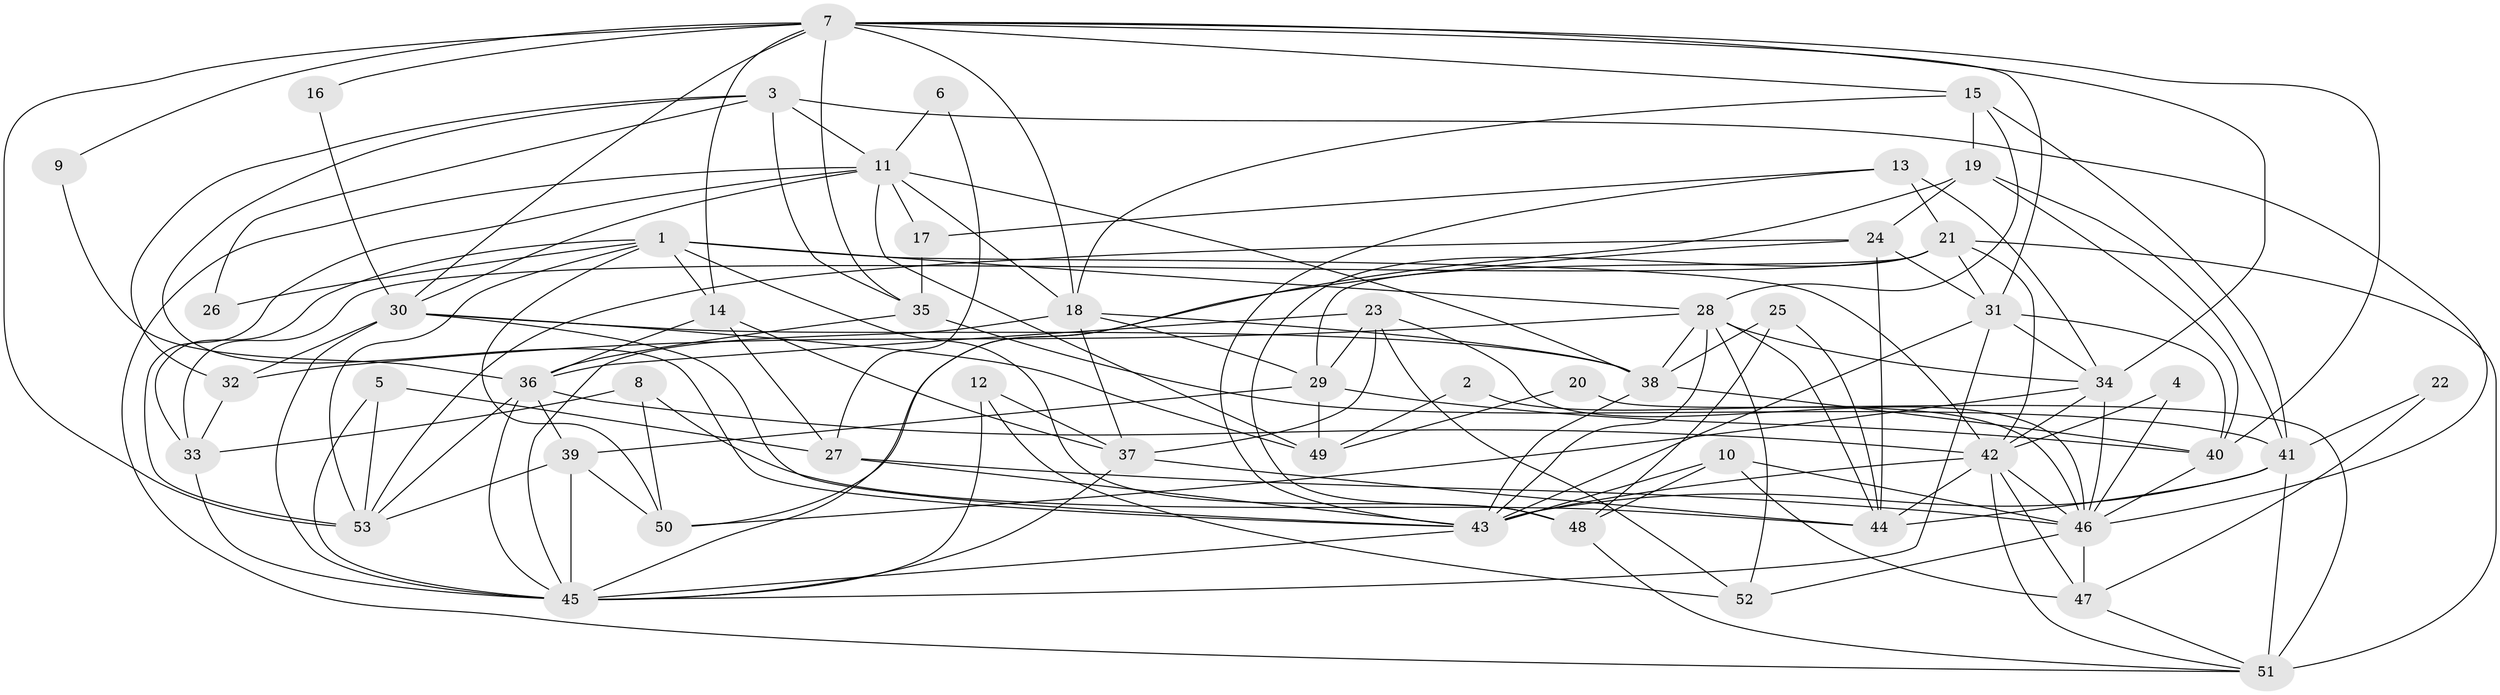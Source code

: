 // original degree distribution, {2: 0.1619047619047619, 7: 0.02857142857142857, 4: 0.24761904761904763, 5: 0.19047619047619047, 3: 0.23809523809523808, 8: 0.009523809523809525, 6: 0.12380952380952381}
// Generated by graph-tools (version 1.1) at 2025/26/03/09/25 03:26:14]
// undirected, 53 vertices, 147 edges
graph export_dot {
graph [start="1"]
  node [color=gray90,style=filled];
  1;
  2;
  3;
  4;
  5;
  6;
  7;
  8;
  9;
  10;
  11;
  12;
  13;
  14;
  15;
  16;
  17;
  18;
  19;
  20;
  21;
  22;
  23;
  24;
  25;
  26;
  27;
  28;
  29;
  30;
  31;
  32;
  33;
  34;
  35;
  36;
  37;
  38;
  39;
  40;
  41;
  42;
  43;
  44;
  45;
  46;
  47;
  48;
  49;
  50;
  51;
  52;
  53;
  1 -- 14 [weight=1.0];
  1 -- 26 [weight=1.0];
  1 -- 28 [weight=1.0];
  1 -- 33 [weight=1.0];
  1 -- 42 [weight=2.0];
  1 -- 48 [weight=1.0];
  1 -- 50 [weight=1.0];
  1 -- 53 [weight=1.0];
  2 -- 46 [weight=1.0];
  2 -- 49 [weight=1.0];
  3 -- 11 [weight=1.0];
  3 -- 26 [weight=1.0];
  3 -- 32 [weight=1.0];
  3 -- 35 [weight=1.0];
  3 -- 43 [weight=1.0];
  3 -- 46 [weight=1.0];
  4 -- 42 [weight=1.0];
  4 -- 46 [weight=1.0];
  5 -- 27 [weight=1.0];
  5 -- 45 [weight=1.0];
  5 -- 53 [weight=1.0];
  6 -- 11 [weight=1.0];
  6 -- 27 [weight=1.0];
  7 -- 9 [weight=1.0];
  7 -- 14 [weight=1.0];
  7 -- 15 [weight=1.0];
  7 -- 16 [weight=1.0];
  7 -- 18 [weight=1.0];
  7 -- 30 [weight=1.0];
  7 -- 31 [weight=1.0];
  7 -- 34 [weight=1.0];
  7 -- 35 [weight=1.0];
  7 -- 40 [weight=1.0];
  7 -- 53 [weight=1.0];
  8 -- 33 [weight=1.0];
  8 -- 44 [weight=1.0];
  8 -- 50 [weight=1.0];
  9 -- 36 [weight=1.0];
  10 -- 43 [weight=1.0];
  10 -- 46 [weight=1.0];
  10 -- 47 [weight=1.0];
  10 -- 48 [weight=2.0];
  11 -- 17 [weight=1.0];
  11 -- 18 [weight=1.0];
  11 -- 30 [weight=1.0];
  11 -- 38 [weight=1.0];
  11 -- 49 [weight=1.0];
  11 -- 51 [weight=1.0];
  11 -- 53 [weight=1.0];
  12 -- 37 [weight=1.0];
  12 -- 45 [weight=1.0];
  12 -- 52 [weight=1.0];
  13 -- 17 [weight=1.0];
  13 -- 21 [weight=1.0];
  13 -- 34 [weight=2.0];
  13 -- 43 [weight=1.0];
  14 -- 27 [weight=1.0];
  14 -- 36 [weight=1.0];
  14 -- 37 [weight=1.0];
  15 -- 18 [weight=1.0];
  15 -- 19 [weight=1.0];
  15 -- 28 [weight=1.0];
  15 -- 41 [weight=1.0];
  16 -- 30 [weight=1.0];
  17 -- 35 [weight=1.0];
  18 -- 29 [weight=1.0];
  18 -- 37 [weight=1.0];
  18 -- 38 [weight=1.0];
  18 -- 45 [weight=1.0];
  19 -- 24 [weight=1.0];
  19 -- 40 [weight=1.0];
  19 -- 41 [weight=1.0];
  19 -- 45 [weight=1.0];
  20 -- 49 [weight=1.0];
  20 -- 51 [weight=2.0];
  21 -- 29 [weight=1.0];
  21 -- 31 [weight=1.0];
  21 -- 33 [weight=1.0];
  21 -- 42 [weight=1.0];
  21 -- 48 [weight=1.0];
  21 -- 51 [weight=1.0];
  22 -- 41 [weight=1.0];
  22 -- 47 [weight=1.0];
  23 -- 29 [weight=1.0];
  23 -- 36 [weight=2.0];
  23 -- 37 [weight=1.0];
  23 -- 46 [weight=1.0];
  23 -- 52 [weight=1.0];
  24 -- 31 [weight=1.0];
  24 -- 44 [weight=1.0];
  24 -- 50 [weight=1.0];
  24 -- 53 [weight=1.0];
  25 -- 38 [weight=1.0];
  25 -- 44 [weight=1.0];
  25 -- 48 [weight=1.0];
  27 -- 43 [weight=1.0];
  27 -- 46 [weight=1.0];
  28 -- 32 [weight=1.0];
  28 -- 34 [weight=1.0];
  28 -- 38 [weight=1.0];
  28 -- 43 [weight=1.0];
  28 -- 44 [weight=1.0];
  28 -- 52 [weight=1.0];
  29 -- 39 [weight=1.0];
  29 -- 40 [weight=1.0];
  29 -- 49 [weight=1.0];
  30 -- 32 [weight=1.0];
  30 -- 38 [weight=1.0];
  30 -- 43 [weight=2.0];
  30 -- 45 [weight=1.0];
  30 -- 49 [weight=1.0];
  31 -- 34 [weight=1.0];
  31 -- 40 [weight=1.0];
  31 -- 43 [weight=1.0];
  31 -- 45 [weight=1.0];
  32 -- 33 [weight=1.0];
  33 -- 45 [weight=1.0];
  34 -- 42 [weight=1.0];
  34 -- 46 [weight=1.0];
  34 -- 50 [weight=1.0];
  35 -- 36 [weight=1.0];
  35 -- 41 [weight=1.0];
  36 -- 39 [weight=1.0];
  36 -- 42 [weight=1.0];
  36 -- 45 [weight=1.0];
  36 -- 53 [weight=1.0];
  37 -- 44 [weight=1.0];
  37 -- 45 [weight=1.0];
  38 -- 40 [weight=1.0];
  38 -- 43 [weight=1.0];
  39 -- 45 [weight=1.0];
  39 -- 50 [weight=1.0];
  39 -- 53 [weight=1.0];
  40 -- 46 [weight=1.0];
  41 -- 43 [weight=1.0];
  41 -- 44 [weight=2.0];
  41 -- 51 [weight=2.0];
  42 -- 43 [weight=2.0];
  42 -- 44 [weight=2.0];
  42 -- 46 [weight=1.0];
  42 -- 47 [weight=1.0];
  42 -- 51 [weight=1.0];
  43 -- 45 [weight=1.0];
  46 -- 47 [weight=1.0];
  46 -- 52 [weight=1.0];
  47 -- 51 [weight=1.0];
  48 -- 51 [weight=1.0];
}
